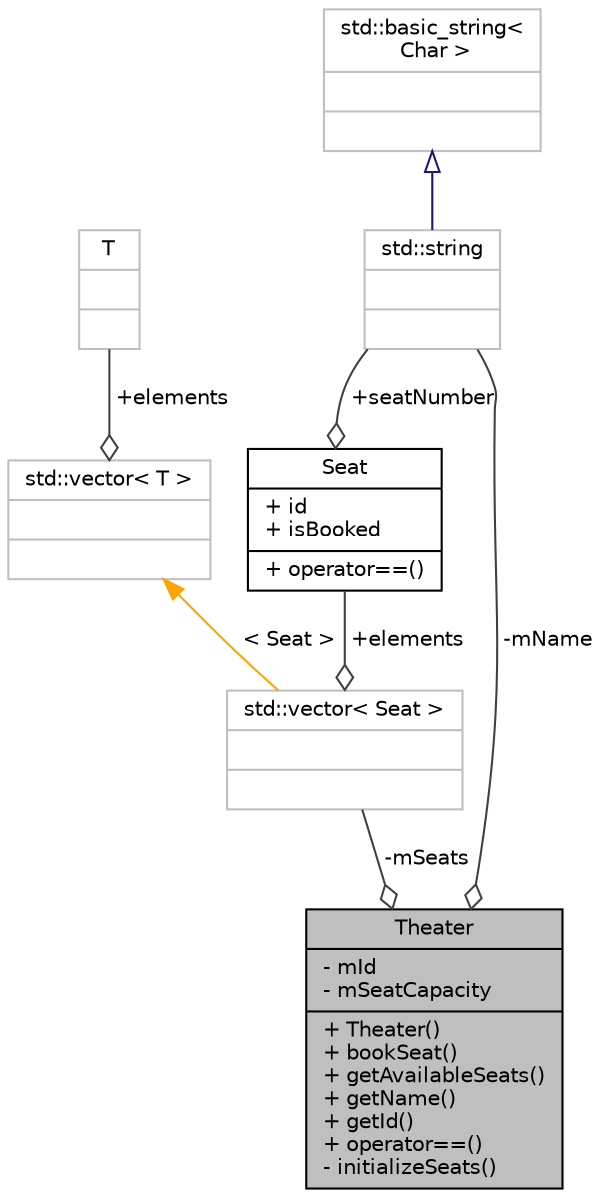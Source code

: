 digraph "Theater"
{
 // LATEX_PDF_SIZE
  edge [fontname="Helvetica",fontsize="10",labelfontname="Helvetica",labelfontsize="10"];
  node [fontname="Helvetica",fontsize="10",shape=record];
  Node1 [label="{Theater\n|- mId\l- mSeatCapacity\l|+ Theater()\l+ bookSeat()\l+ getAvailableSeats()\l+ getName()\l+ getId()\l+ operator==()\l- initializeSeats()\l}",height=0.2,width=0.4,color="black", fillcolor="grey75", style="filled", fontcolor="black",tooltip="Represents a theater with an ID, name, and seats."];
  Node2 -> Node1 [color="grey25",fontsize="10",style="solid",label=" -mName" ,arrowhead="odiamond",fontname="Helvetica"];
  Node2 [label="{std::string\n||}",height=0.2,width=0.4,color="grey75", fillcolor="white", style="filled",tooltip=" "];
  Node3 -> Node2 [dir="back",color="midnightblue",fontsize="10",style="solid",arrowtail="onormal",fontname="Helvetica"];
  Node3 [label="{std::basic_string\<\l Char \>\n||}",height=0.2,width=0.4,color="grey75", fillcolor="white", style="filled",tooltip=" "];
  Node4 -> Node1 [color="grey25",fontsize="10",style="solid",label=" -mSeats" ,arrowhead="odiamond",fontname="Helvetica"];
  Node4 [label="{std::vector\< Seat \>\n||}",height=0.2,width=0.4,color="grey75", fillcolor="white", style="filled",tooltip=" "];
  Node5 -> Node4 [color="grey25",fontsize="10",style="solid",label=" +elements" ,arrowhead="odiamond",fontname="Helvetica"];
  Node5 [label="{Seat\n|+ id\l+ isBooked\l|+ operator==()\l}",height=0.2,width=0.4,color="black", fillcolor="white", style="filled",URL="$structSeat.html",tooltip="Represents a seat with an ID, seat number, and booking status."];
  Node2 -> Node5 [color="grey25",fontsize="10",style="solid",label=" +seatNumber" ,arrowhead="odiamond",fontname="Helvetica"];
  Node6 -> Node4 [dir="back",color="orange",fontsize="10",style="solid",label=" \< Seat \>" ,fontname="Helvetica"];
  Node6 [label="{std::vector\< T \>\n||}",height=0.2,width=0.4,color="grey75", fillcolor="white", style="filled",tooltip=" "];
  Node7 -> Node6 [color="grey25",fontsize="10",style="solid",label=" +elements" ,arrowhead="odiamond",fontname="Helvetica"];
  Node7 [label="{T\n||}",height=0.2,width=0.4,color="grey75", fillcolor="white", style="filled",tooltip=" "];
}
